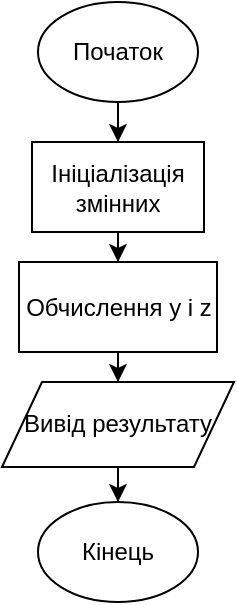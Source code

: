 <mxfile version="24.7.17">
  <diagram name="Сторінка-1" id="wrOm3jHwrSAXzv-LaOXQ">
    <mxGraphModel dx="1050" dy="629" grid="1" gridSize="10" guides="1" tooltips="1" connect="1" arrows="1" fold="1" page="1" pageScale="1" pageWidth="827" pageHeight="1169" math="0" shadow="0">
      <root>
        <mxCell id="0" />
        <mxCell id="1" parent="0" />
        <mxCell id="hvpJ79Qx7bVShM9D8rhF-3" value="" style="edgeStyle=orthogonalEdgeStyle;rounded=0;orthogonalLoop=1;jettySize=auto;html=1;" edge="1" parent="1" source="hvpJ79Qx7bVShM9D8rhF-1" target="hvpJ79Qx7bVShM9D8rhF-2">
          <mxGeometry relative="1" as="geometry" />
        </mxCell>
        <mxCell id="hvpJ79Qx7bVShM9D8rhF-1" value="Початок" style="ellipse;whiteSpace=wrap;html=1;" vertex="1" parent="1">
          <mxGeometry x="374" y="10" width="80" height="50" as="geometry" />
        </mxCell>
        <mxCell id="hvpJ79Qx7bVShM9D8rhF-5" value="" style="edgeStyle=orthogonalEdgeStyle;rounded=0;orthogonalLoop=1;jettySize=auto;html=1;" edge="1" parent="1" source="hvpJ79Qx7bVShM9D8rhF-2" target="hvpJ79Qx7bVShM9D8rhF-4">
          <mxGeometry relative="1" as="geometry" />
        </mxCell>
        <mxCell id="hvpJ79Qx7bVShM9D8rhF-2" value="Ініціалізація змінних" style="whiteSpace=wrap;html=1;" vertex="1" parent="1">
          <mxGeometry x="371" y="80" width="86" height="45" as="geometry" />
        </mxCell>
        <mxCell id="hvpJ79Qx7bVShM9D8rhF-7" value="" style="edgeStyle=orthogonalEdgeStyle;rounded=0;orthogonalLoop=1;jettySize=auto;html=1;" edge="1" parent="1" source="hvpJ79Qx7bVShM9D8rhF-4" target="hvpJ79Qx7bVShM9D8rhF-6">
          <mxGeometry relative="1" as="geometry" />
        </mxCell>
        <mxCell id="hvpJ79Qx7bVShM9D8rhF-4" value="Обчислення y і z" style="whiteSpace=wrap;html=1;" vertex="1" parent="1">
          <mxGeometry x="364.5" y="140" width="99" height="45" as="geometry" />
        </mxCell>
        <mxCell id="hvpJ79Qx7bVShM9D8rhF-9" value="" style="edgeStyle=orthogonalEdgeStyle;rounded=0;orthogonalLoop=1;jettySize=auto;html=1;" edge="1" parent="1" source="hvpJ79Qx7bVShM9D8rhF-6" target="hvpJ79Qx7bVShM9D8rhF-8">
          <mxGeometry relative="1" as="geometry" />
        </mxCell>
        <mxCell id="hvpJ79Qx7bVShM9D8rhF-6" value="Вивід результату" style="shape=parallelogram;perimeter=parallelogramPerimeter;whiteSpace=wrap;html=1;fixedSize=1;" vertex="1" parent="1">
          <mxGeometry x="356" y="200" width="116" height="42.5" as="geometry" />
        </mxCell>
        <mxCell id="hvpJ79Qx7bVShM9D8rhF-8" value="Кінець" style="ellipse;whiteSpace=wrap;html=1;" vertex="1" parent="1">
          <mxGeometry x="374" y="260" width="80" height="50" as="geometry" />
        </mxCell>
      </root>
    </mxGraphModel>
  </diagram>
</mxfile>
